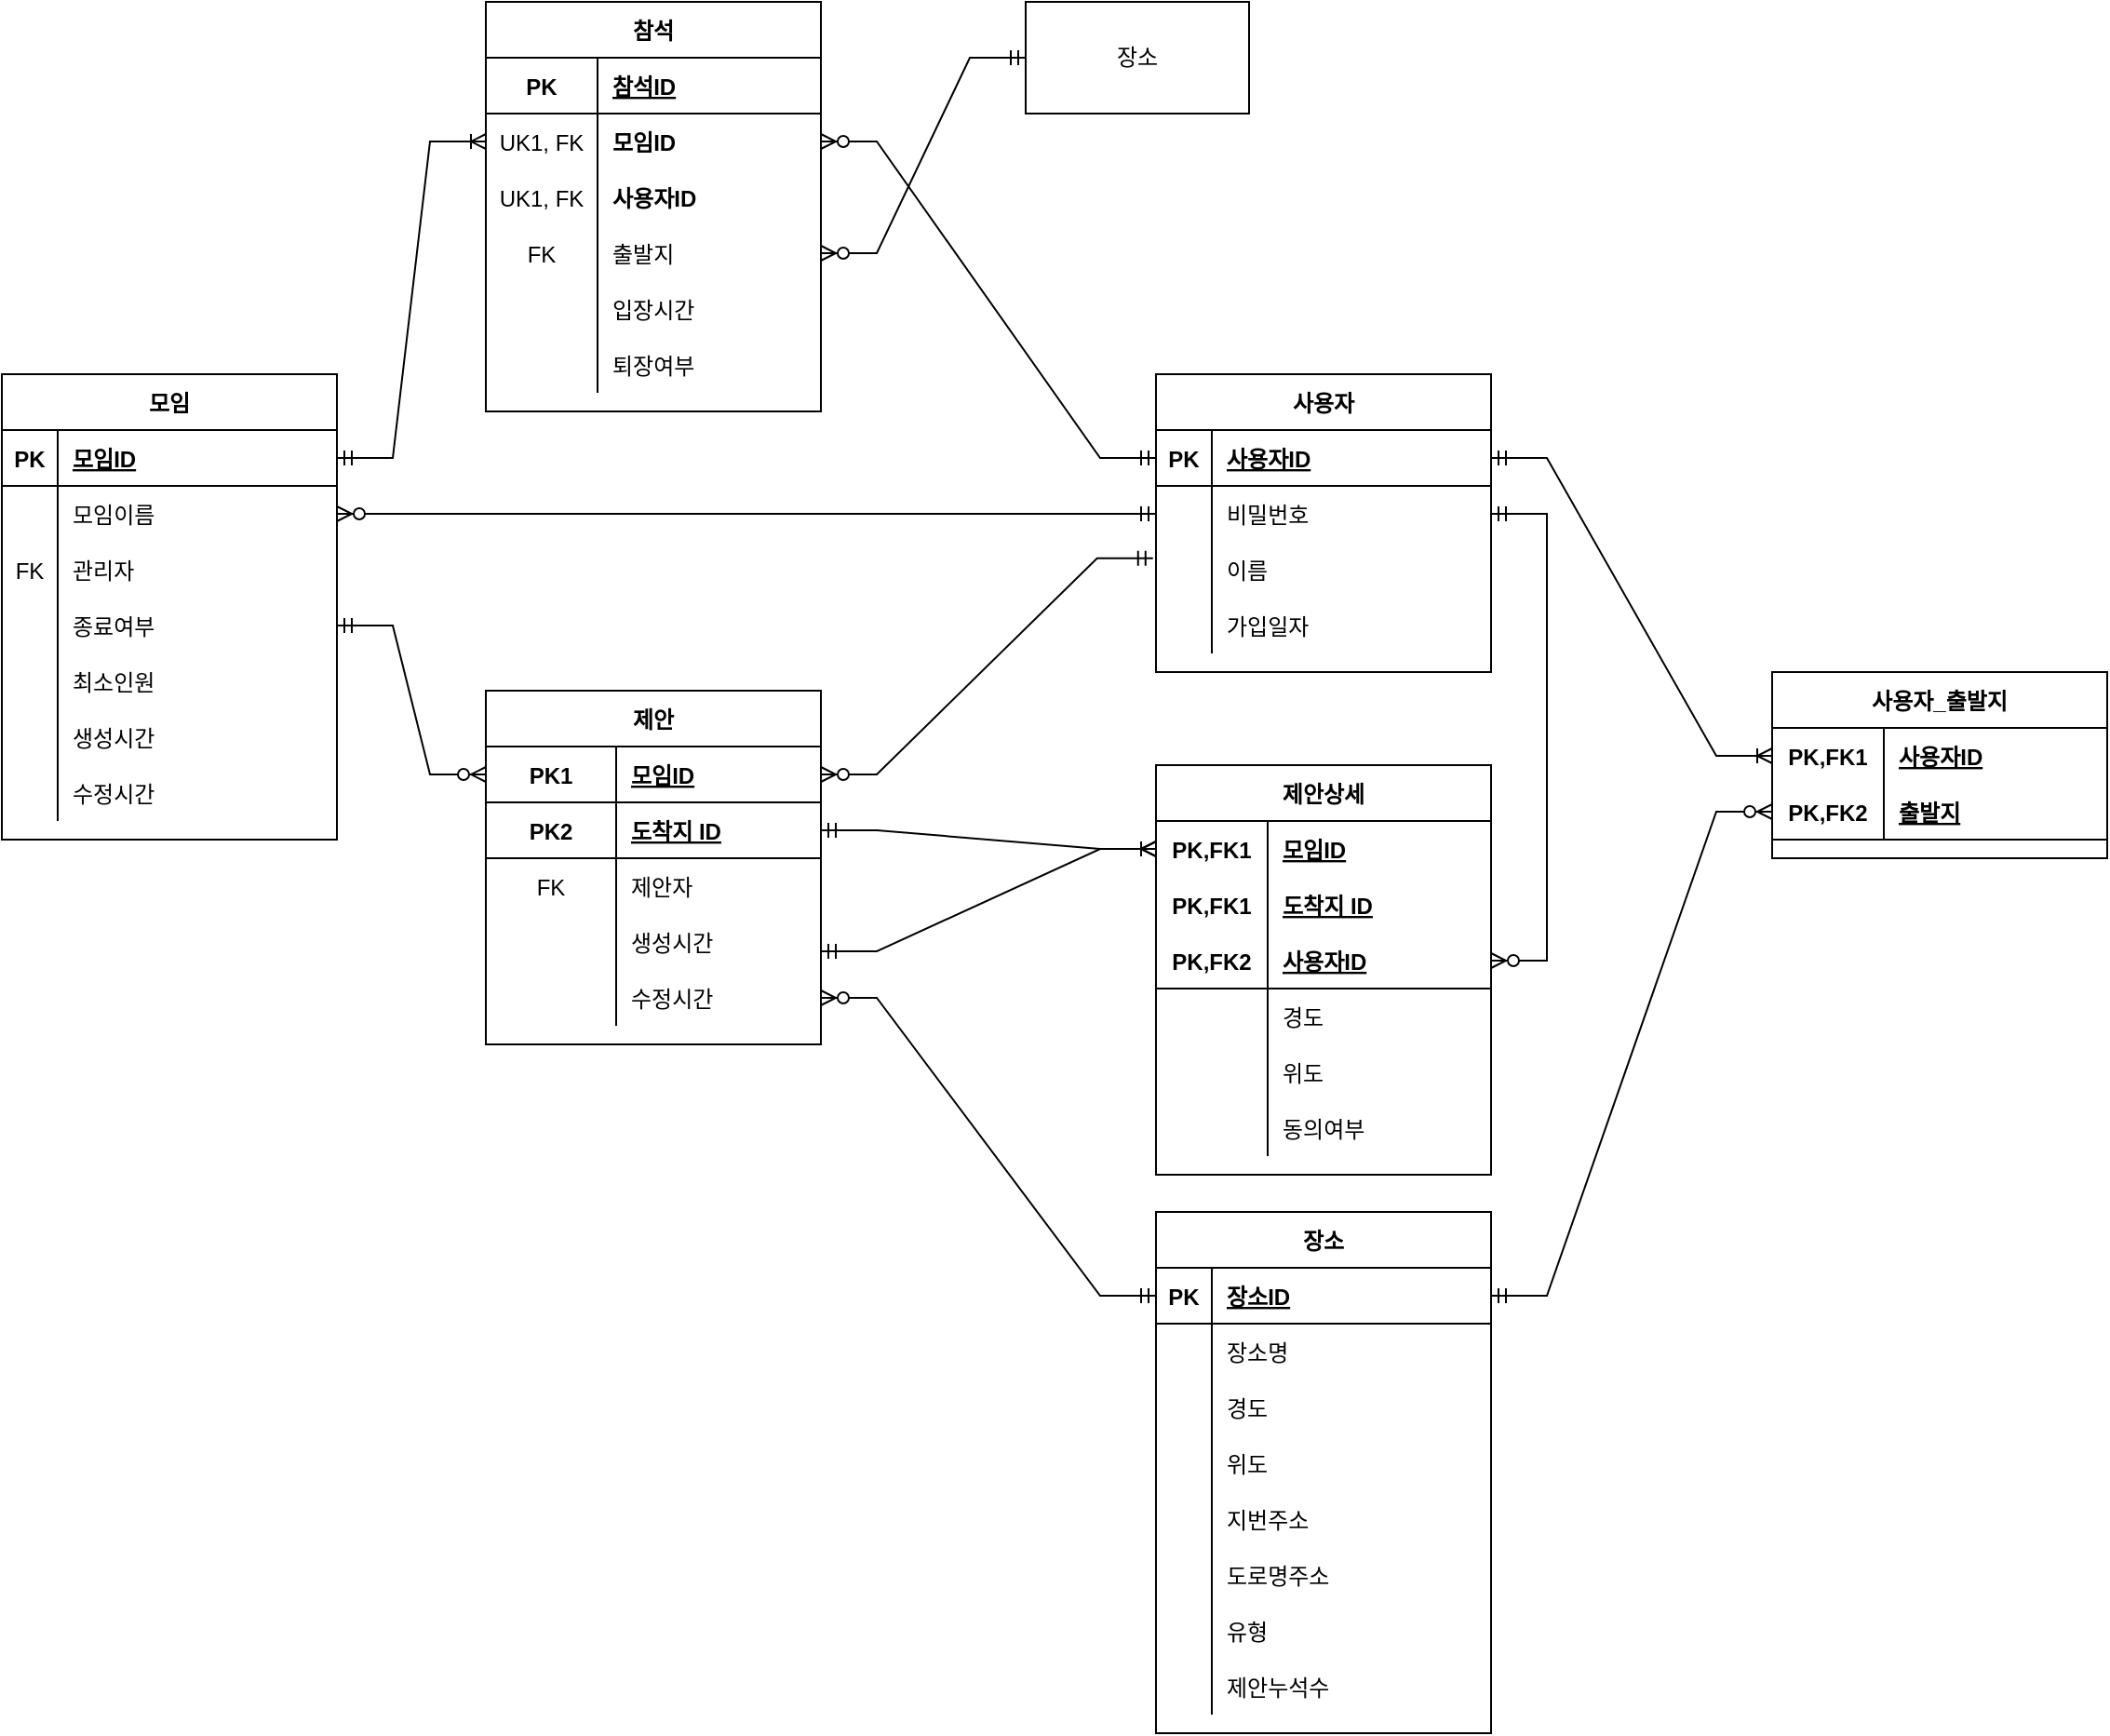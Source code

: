 <mxfile version="16.5.6" type="device"><diagram id="an6seOSO3NZaskOPtIO9" name="Page-1"><mxGraphModel dx="1635" dy="902" grid="1" gridSize="10" guides="1" tooltips="1" connect="1" arrows="1" fold="1" page="1" pageScale="1" pageWidth="827" pageHeight="1169" math="0" shadow="0"><root><mxCell id="0"/><mxCell id="1" parent="0"/><mxCell id="ISwX3ju7IgSm2Zj2XK9--17" value="모임" style="shape=table;startSize=30;container=1;collapsible=1;childLayout=tableLayout;fixedRows=1;rowLines=0;fontStyle=1;align=center;resizeLast=1;" parent="1" vertex="1"><mxGeometry x="290" y="254" width="180" height="250" as="geometry"/></mxCell><mxCell id="ISwX3ju7IgSm2Zj2XK9--18" value="" style="shape=partialRectangle;collapsible=0;dropTarget=0;pointerEvents=0;fillColor=none;top=0;left=0;bottom=1;right=0;points=[[0,0.5],[1,0.5]];portConstraint=eastwest;" parent="ISwX3ju7IgSm2Zj2XK9--17" vertex="1"><mxGeometry y="30" width="180" height="30" as="geometry"/></mxCell><mxCell id="ISwX3ju7IgSm2Zj2XK9--19" value="PK" style="shape=partialRectangle;connectable=0;fillColor=none;top=0;left=0;bottom=0;right=0;fontStyle=1;overflow=hidden;" parent="ISwX3ju7IgSm2Zj2XK9--18" vertex="1"><mxGeometry width="30" height="30" as="geometry"><mxRectangle width="30" height="30" as="alternateBounds"/></mxGeometry></mxCell><mxCell id="ISwX3ju7IgSm2Zj2XK9--20" value="모임ID" style="shape=partialRectangle;connectable=0;fillColor=none;top=0;left=0;bottom=0;right=0;align=left;spacingLeft=6;fontStyle=5;overflow=hidden;" parent="ISwX3ju7IgSm2Zj2XK9--18" vertex="1"><mxGeometry x="30" width="150" height="30" as="geometry"><mxRectangle width="150" height="30" as="alternateBounds"/></mxGeometry></mxCell><mxCell id="ISwX3ju7IgSm2Zj2XK9--21" value="" style="shape=partialRectangle;collapsible=0;dropTarget=0;pointerEvents=0;fillColor=none;top=0;left=0;bottom=0;right=0;points=[[0,0.5],[1,0.5]];portConstraint=eastwest;" parent="ISwX3ju7IgSm2Zj2XK9--17" vertex="1"><mxGeometry y="60" width="180" height="30" as="geometry"/></mxCell><mxCell id="ISwX3ju7IgSm2Zj2XK9--22" value="" style="shape=partialRectangle;connectable=0;fillColor=none;top=0;left=0;bottom=0;right=0;editable=1;overflow=hidden;" parent="ISwX3ju7IgSm2Zj2XK9--21" vertex="1"><mxGeometry width="30" height="30" as="geometry"><mxRectangle width="30" height="30" as="alternateBounds"/></mxGeometry></mxCell><mxCell id="ISwX3ju7IgSm2Zj2XK9--23" value="모임이름" style="shape=partialRectangle;connectable=0;fillColor=none;top=0;left=0;bottom=0;right=0;align=left;spacingLeft=6;overflow=hidden;" parent="ISwX3ju7IgSm2Zj2XK9--21" vertex="1"><mxGeometry x="30" width="150" height="30" as="geometry"><mxRectangle width="150" height="30" as="alternateBounds"/></mxGeometry></mxCell><mxCell id="ISwX3ju7IgSm2Zj2XK9--24" value="" style="shape=partialRectangle;collapsible=0;dropTarget=0;pointerEvents=0;fillColor=none;top=0;left=0;bottom=0;right=0;points=[[0,0.5],[1,0.5]];portConstraint=eastwest;" parent="ISwX3ju7IgSm2Zj2XK9--17" vertex="1"><mxGeometry y="90" width="180" height="30" as="geometry"/></mxCell><mxCell id="ISwX3ju7IgSm2Zj2XK9--25" value="FK" style="shape=partialRectangle;connectable=0;fillColor=none;top=0;left=0;bottom=0;right=0;editable=1;overflow=hidden;" parent="ISwX3ju7IgSm2Zj2XK9--24" vertex="1"><mxGeometry width="30" height="30" as="geometry"><mxRectangle width="30" height="30" as="alternateBounds"/></mxGeometry></mxCell><mxCell id="ISwX3ju7IgSm2Zj2XK9--26" value="관리자" style="shape=partialRectangle;connectable=0;fillColor=none;top=0;left=0;bottom=0;right=0;align=left;spacingLeft=6;overflow=hidden;" parent="ISwX3ju7IgSm2Zj2XK9--24" vertex="1"><mxGeometry x="30" width="150" height="30" as="geometry"><mxRectangle width="150" height="30" as="alternateBounds"/></mxGeometry></mxCell><mxCell id="ISwX3ju7IgSm2Zj2XK9--30" style="shape=partialRectangle;collapsible=0;dropTarget=0;pointerEvents=0;fillColor=none;top=0;left=0;bottom=0;right=0;points=[[0,0.5],[1,0.5]];portConstraint=eastwest;" parent="ISwX3ju7IgSm2Zj2XK9--17" vertex="1"><mxGeometry y="120" width="180" height="30" as="geometry"/></mxCell><mxCell id="ISwX3ju7IgSm2Zj2XK9--31" style="shape=partialRectangle;connectable=0;fillColor=none;top=0;left=0;bottom=0;right=0;editable=1;overflow=hidden;" parent="ISwX3ju7IgSm2Zj2XK9--30" vertex="1"><mxGeometry width="30" height="30" as="geometry"><mxRectangle width="30" height="30" as="alternateBounds"/></mxGeometry></mxCell><mxCell id="ISwX3ju7IgSm2Zj2XK9--32" value="종료여부" style="shape=partialRectangle;connectable=0;fillColor=none;top=0;left=0;bottom=0;right=0;align=left;spacingLeft=6;overflow=hidden;" parent="ISwX3ju7IgSm2Zj2XK9--30" vertex="1"><mxGeometry x="30" width="150" height="30" as="geometry"><mxRectangle width="150" height="30" as="alternateBounds"/></mxGeometry></mxCell><mxCell id="BJcAVS9deMvkU7iIPorZ-7" style="shape=partialRectangle;collapsible=0;dropTarget=0;pointerEvents=0;fillColor=none;top=0;left=0;bottom=0;right=0;points=[[0,0.5],[1,0.5]];portConstraint=eastwest;" parent="ISwX3ju7IgSm2Zj2XK9--17" vertex="1"><mxGeometry y="150" width="180" height="30" as="geometry"/></mxCell><mxCell id="BJcAVS9deMvkU7iIPorZ-8" style="shape=partialRectangle;connectable=0;fillColor=none;top=0;left=0;bottom=0;right=0;editable=1;overflow=hidden;" parent="BJcAVS9deMvkU7iIPorZ-7" vertex="1"><mxGeometry width="30" height="30" as="geometry"><mxRectangle width="30" height="30" as="alternateBounds"/></mxGeometry></mxCell><mxCell id="BJcAVS9deMvkU7iIPorZ-9" value="최소인원" style="shape=partialRectangle;connectable=0;fillColor=none;top=0;left=0;bottom=0;right=0;align=left;spacingLeft=6;overflow=hidden;" parent="BJcAVS9deMvkU7iIPorZ-7" vertex="1"><mxGeometry x="30" width="150" height="30" as="geometry"><mxRectangle width="150" height="30" as="alternateBounds"/></mxGeometry></mxCell><mxCell id="BJcAVS9deMvkU7iIPorZ-10" style="shape=partialRectangle;collapsible=0;dropTarget=0;pointerEvents=0;fillColor=none;top=0;left=0;bottom=0;right=0;points=[[0,0.5],[1,0.5]];portConstraint=eastwest;" parent="ISwX3ju7IgSm2Zj2XK9--17" vertex="1"><mxGeometry y="180" width="180" height="30" as="geometry"/></mxCell><mxCell id="BJcAVS9deMvkU7iIPorZ-11" style="shape=partialRectangle;connectable=0;fillColor=none;top=0;left=0;bottom=0;right=0;editable=1;overflow=hidden;" parent="BJcAVS9deMvkU7iIPorZ-10" vertex="1"><mxGeometry width="30" height="30" as="geometry"><mxRectangle width="30" height="30" as="alternateBounds"/></mxGeometry></mxCell><mxCell id="BJcAVS9deMvkU7iIPorZ-12" value="생성시간" style="shape=partialRectangle;connectable=0;fillColor=none;top=0;left=0;bottom=0;right=0;align=left;spacingLeft=6;overflow=hidden;" parent="BJcAVS9deMvkU7iIPorZ-10" vertex="1"><mxGeometry x="30" width="150" height="30" as="geometry"><mxRectangle width="150" height="30" as="alternateBounds"/></mxGeometry></mxCell><mxCell id="ISwX3ju7IgSm2Zj2XK9--27" value="" style="shape=partialRectangle;collapsible=0;dropTarget=0;pointerEvents=0;fillColor=none;top=0;left=0;bottom=0;right=0;points=[[0,0.5],[1,0.5]];portConstraint=eastwest;" parent="ISwX3ju7IgSm2Zj2XK9--17" vertex="1"><mxGeometry y="210" width="180" height="30" as="geometry"/></mxCell><mxCell id="ISwX3ju7IgSm2Zj2XK9--28" value="" style="shape=partialRectangle;connectable=0;fillColor=none;top=0;left=0;bottom=0;right=0;editable=1;overflow=hidden;" parent="ISwX3ju7IgSm2Zj2XK9--27" vertex="1"><mxGeometry width="30" height="30" as="geometry"><mxRectangle width="30" height="30" as="alternateBounds"/></mxGeometry></mxCell><mxCell id="ISwX3ju7IgSm2Zj2XK9--29" value="수정시간" style="shape=partialRectangle;connectable=0;fillColor=none;top=0;left=0;bottom=0;right=0;align=left;spacingLeft=6;overflow=hidden;" parent="ISwX3ju7IgSm2Zj2XK9--27" vertex="1"><mxGeometry x="30" width="150" height="30" as="geometry"><mxRectangle width="150" height="30" as="alternateBounds"/></mxGeometry></mxCell><mxCell id="ISwX3ju7IgSm2Zj2XK9--33" value="사용자" style="shape=table;startSize=30;container=1;collapsible=1;childLayout=tableLayout;fixedRows=1;rowLines=0;fontStyle=1;align=center;resizeLast=1;" parent="1" vertex="1"><mxGeometry x="910" y="254" width="180" height="160" as="geometry"/></mxCell><mxCell id="ISwX3ju7IgSm2Zj2XK9--34" value="" style="shape=partialRectangle;collapsible=0;dropTarget=0;pointerEvents=0;fillColor=none;top=0;left=0;bottom=1;right=0;points=[[0,0.5],[1,0.5]];portConstraint=eastwest;" parent="ISwX3ju7IgSm2Zj2XK9--33" vertex="1"><mxGeometry y="30" width="180" height="30" as="geometry"/></mxCell><mxCell id="ISwX3ju7IgSm2Zj2XK9--35" value="PK" style="shape=partialRectangle;connectable=0;fillColor=none;top=0;left=0;bottom=0;right=0;fontStyle=1;overflow=hidden;" parent="ISwX3ju7IgSm2Zj2XK9--34" vertex="1"><mxGeometry width="30" height="30" as="geometry"><mxRectangle width="30" height="30" as="alternateBounds"/></mxGeometry></mxCell><mxCell id="ISwX3ju7IgSm2Zj2XK9--36" value="사용자ID" style="shape=partialRectangle;connectable=0;fillColor=none;top=0;left=0;bottom=0;right=0;align=left;spacingLeft=6;fontStyle=5;overflow=hidden;" parent="ISwX3ju7IgSm2Zj2XK9--34" vertex="1"><mxGeometry x="30" width="150" height="30" as="geometry"><mxRectangle width="150" height="30" as="alternateBounds"/></mxGeometry></mxCell><mxCell id="ISwX3ju7IgSm2Zj2XK9--37" value="" style="shape=partialRectangle;collapsible=0;dropTarget=0;pointerEvents=0;fillColor=none;top=0;left=0;bottom=0;right=0;points=[[0,0.5],[1,0.5]];portConstraint=eastwest;" parent="ISwX3ju7IgSm2Zj2XK9--33" vertex="1"><mxGeometry y="60" width="180" height="30" as="geometry"/></mxCell><mxCell id="ISwX3ju7IgSm2Zj2XK9--38" value="" style="shape=partialRectangle;connectable=0;fillColor=none;top=0;left=0;bottom=0;right=0;editable=1;overflow=hidden;" parent="ISwX3ju7IgSm2Zj2XK9--37" vertex="1"><mxGeometry width="30" height="30" as="geometry"><mxRectangle width="30" height="30" as="alternateBounds"/></mxGeometry></mxCell><mxCell id="ISwX3ju7IgSm2Zj2XK9--39" value="비밀번호" style="shape=partialRectangle;connectable=0;fillColor=none;top=0;left=0;bottom=0;right=0;align=left;spacingLeft=6;overflow=hidden;" parent="ISwX3ju7IgSm2Zj2XK9--37" vertex="1"><mxGeometry x="30" width="150" height="30" as="geometry"><mxRectangle width="150" height="30" as="alternateBounds"/></mxGeometry></mxCell><mxCell id="ISwX3ju7IgSm2Zj2XK9--40" value="" style="shape=partialRectangle;collapsible=0;dropTarget=0;pointerEvents=0;fillColor=none;top=0;left=0;bottom=0;right=0;points=[[0,0.5],[1,0.5]];portConstraint=eastwest;" parent="ISwX3ju7IgSm2Zj2XK9--33" vertex="1"><mxGeometry y="90" width="180" height="30" as="geometry"/></mxCell><mxCell id="ISwX3ju7IgSm2Zj2XK9--41" value="" style="shape=partialRectangle;connectable=0;fillColor=none;top=0;left=0;bottom=0;right=0;editable=1;overflow=hidden;" parent="ISwX3ju7IgSm2Zj2XK9--40" vertex="1"><mxGeometry width="30" height="30" as="geometry"><mxRectangle width="30" height="30" as="alternateBounds"/></mxGeometry></mxCell><mxCell id="ISwX3ju7IgSm2Zj2XK9--42" value="이름" style="shape=partialRectangle;connectable=0;fillColor=none;top=0;left=0;bottom=0;right=0;align=left;spacingLeft=6;overflow=hidden;" parent="ISwX3ju7IgSm2Zj2XK9--40" vertex="1"><mxGeometry x="30" width="150" height="30" as="geometry"><mxRectangle width="150" height="30" as="alternateBounds"/></mxGeometry></mxCell><mxCell id="ISwX3ju7IgSm2Zj2XK9--43" value="" style="shape=partialRectangle;collapsible=0;dropTarget=0;pointerEvents=0;fillColor=none;top=0;left=0;bottom=0;right=0;points=[[0,0.5],[1,0.5]];portConstraint=eastwest;" parent="ISwX3ju7IgSm2Zj2XK9--33" vertex="1"><mxGeometry y="120" width="180" height="30" as="geometry"/></mxCell><mxCell id="ISwX3ju7IgSm2Zj2XK9--44" value="" style="shape=partialRectangle;connectable=0;fillColor=none;top=0;left=0;bottom=0;right=0;editable=1;overflow=hidden;" parent="ISwX3ju7IgSm2Zj2XK9--43" vertex="1"><mxGeometry width="30" height="30" as="geometry"><mxRectangle width="30" height="30" as="alternateBounds"/></mxGeometry></mxCell><mxCell id="ISwX3ju7IgSm2Zj2XK9--45" value="가입일자" style="shape=partialRectangle;connectable=0;fillColor=none;top=0;left=0;bottom=0;right=0;align=left;spacingLeft=6;overflow=hidden;" parent="ISwX3ju7IgSm2Zj2XK9--43" vertex="1"><mxGeometry x="30" width="150" height="30" as="geometry"><mxRectangle width="150" height="30" as="alternateBounds"/></mxGeometry></mxCell><mxCell id="ISwX3ju7IgSm2Zj2XK9--49" value="" style="edgeStyle=entityRelationEdgeStyle;fontSize=12;html=1;endArrow=ERzeroToMany;startArrow=ERmandOne;rounded=0;exitX=0;exitY=0.5;exitDx=0;exitDy=0;entryX=1;entryY=0.5;entryDx=0;entryDy=0;" parent="1" source="ISwX3ju7IgSm2Zj2XK9--37" target="ISwX3ju7IgSm2Zj2XK9--21" edge="1"><mxGeometry width="100" height="100" relative="1" as="geometry"><mxPoint x="570" y="404" as="sourcePoint"/><mxPoint x="670" y="304" as="targetPoint"/></mxGeometry></mxCell><mxCell id="ISwX3ju7IgSm2Zj2XK9--50" value="참석" style="shape=table;startSize=30;container=1;collapsible=1;childLayout=tableLayout;fixedRows=1;rowLines=0;fontStyle=1;align=center;resizeLast=1;" parent="1" vertex="1"><mxGeometry x="550" y="54" width="180" height="220" as="geometry"><mxRectangle x="360" y="240" width="60" height="30" as="alternateBounds"/></mxGeometry></mxCell><mxCell id="ISwX3ju7IgSm2Zj2XK9--51" value="" style="shape=partialRectangle;collapsible=0;dropTarget=0;pointerEvents=0;fillColor=none;top=0;left=0;bottom=1;right=0;points=[[0,0.5],[1,0.5]];portConstraint=eastwest;" parent="ISwX3ju7IgSm2Zj2XK9--50" vertex="1"><mxGeometry y="30" width="180" height="30" as="geometry"/></mxCell><mxCell id="ISwX3ju7IgSm2Zj2XK9--52" value="PK" style="shape=partialRectangle;connectable=0;fillColor=none;top=0;left=0;bottom=0;right=0;fontStyle=1;overflow=hidden;" parent="ISwX3ju7IgSm2Zj2XK9--51" vertex="1"><mxGeometry width="60" height="30" as="geometry"><mxRectangle width="60" height="30" as="alternateBounds"/></mxGeometry></mxCell><mxCell id="ISwX3ju7IgSm2Zj2XK9--53" value="참석ID" style="shape=partialRectangle;connectable=0;fillColor=none;top=0;left=0;bottom=0;right=0;align=left;spacingLeft=6;fontStyle=5;overflow=hidden;" parent="ISwX3ju7IgSm2Zj2XK9--51" vertex="1"><mxGeometry x="60" width="120" height="30" as="geometry"><mxRectangle width="120" height="30" as="alternateBounds"/></mxGeometry></mxCell><mxCell id="ISwX3ju7IgSm2Zj2XK9--54" value="" style="shape=partialRectangle;collapsible=0;dropTarget=0;pointerEvents=0;fillColor=none;top=0;left=0;bottom=0;right=0;points=[[0,0.5],[1,0.5]];portConstraint=eastwest;" parent="ISwX3ju7IgSm2Zj2XK9--50" vertex="1"><mxGeometry y="60" width="180" height="30" as="geometry"/></mxCell><mxCell id="ISwX3ju7IgSm2Zj2XK9--55" value="UK1, FK" style="shape=partialRectangle;connectable=0;fillColor=none;top=0;left=0;bottom=0;right=0;editable=1;overflow=hidden;" parent="ISwX3ju7IgSm2Zj2XK9--54" vertex="1"><mxGeometry width="60" height="30" as="geometry"><mxRectangle width="60" height="30" as="alternateBounds"/></mxGeometry></mxCell><mxCell id="ISwX3ju7IgSm2Zj2XK9--56" value="모임ID" style="shape=partialRectangle;connectable=0;fillColor=none;top=0;left=0;bottom=0;right=0;align=left;spacingLeft=6;overflow=hidden;fontStyle=1" parent="ISwX3ju7IgSm2Zj2XK9--54" vertex="1"><mxGeometry x="60" width="120" height="30" as="geometry"><mxRectangle width="120" height="30" as="alternateBounds"/></mxGeometry></mxCell><mxCell id="ISwX3ju7IgSm2Zj2XK9--57" value="" style="shape=partialRectangle;collapsible=0;dropTarget=0;pointerEvents=0;fillColor=none;top=0;left=0;bottom=0;right=0;points=[[0,0.5],[1,0.5]];portConstraint=eastwest;" parent="ISwX3ju7IgSm2Zj2XK9--50" vertex="1"><mxGeometry y="90" width="180" height="30" as="geometry"/></mxCell><mxCell id="ISwX3ju7IgSm2Zj2XK9--58" value="UK1, FK" style="shape=partialRectangle;connectable=0;fillColor=none;top=0;left=0;bottom=0;right=0;editable=1;overflow=hidden;" parent="ISwX3ju7IgSm2Zj2XK9--57" vertex="1"><mxGeometry width="60" height="30" as="geometry"><mxRectangle width="60" height="30" as="alternateBounds"/></mxGeometry></mxCell><mxCell id="ISwX3ju7IgSm2Zj2XK9--59" value="사용자ID" style="shape=partialRectangle;connectable=0;fillColor=none;top=0;left=0;bottom=0;right=0;align=left;spacingLeft=6;overflow=hidden;fontStyle=1" parent="ISwX3ju7IgSm2Zj2XK9--57" vertex="1"><mxGeometry x="60" width="120" height="30" as="geometry"><mxRectangle width="120" height="30" as="alternateBounds"/></mxGeometry></mxCell><mxCell id="ISwX3ju7IgSm2Zj2XK9--60" value="" style="shape=partialRectangle;collapsible=0;dropTarget=0;pointerEvents=0;fillColor=none;top=0;left=0;bottom=0;right=0;points=[[0,0.5],[1,0.5]];portConstraint=eastwest;" parent="ISwX3ju7IgSm2Zj2XK9--50" vertex="1"><mxGeometry y="120" width="180" height="30" as="geometry"/></mxCell><mxCell id="ISwX3ju7IgSm2Zj2XK9--61" value="FK" style="shape=partialRectangle;connectable=0;fillColor=none;top=0;left=0;bottom=0;right=0;editable=1;overflow=hidden;" parent="ISwX3ju7IgSm2Zj2XK9--60" vertex="1"><mxGeometry width="60" height="30" as="geometry"><mxRectangle width="60" height="30" as="alternateBounds"/></mxGeometry></mxCell><mxCell id="ISwX3ju7IgSm2Zj2XK9--62" value="출발지" style="shape=partialRectangle;connectable=0;fillColor=none;top=0;left=0;bottom=0;right=0;align=left;spacingLeft=6;overflow=hidden;" parent="ISwX3ju7IgSm2Zj2XK9--60" vertex="1"><mxGeometry x="60" width="120" height="30" as="geometry"><mxRectangle width="120" height="30" as="alternateBounds"/></mxGeometry></mxCell><mxCell id="ISwX3ju7IgSm2Zj2XK9--69" style="shape=partialRectangle;collapsible=0;dropTarget=0;pointerEvents=0;fillColor=none;top=0;left=0;bottom=0;right=0;points=[[0,0.5],[1,0.5]];portConstraint=eastwest;" parent="ISwX3ju7IgSm2Zj2XK9--50" vertex="1"><mxGeometry y="150" width="180" height="30" as="geometry"/></mxCell><mxCell id="ISwX3ju7IgSm2Zj2XK9--70" style="shape=partialRectangle;connectable=0;fillColor=none;top=0;left=0;bottom=0;right=0;editable=1;overflow=hidden;" parent="ISwX3ju7IgSm2Zj2XK9--69" vertex="1"><mxGeometry width="60" height="30" as="geometry"><mxRectangle width="60" height="30" as="alternateBounds"/></mxGeometry></mxCell><mxCell id="ISwX3ju7IgSm2Zj2XK9--71" value="입장시간" style="shape=partialRectangle;connectable=0;fillColor=none;top=0;left=0;bottom=0;right=0;align=left;spacingLeft=6;overflow=hidden;" parent="ISwX3ju7IgSm2Zj2XK9--69" vertex="1"><mxGeometry x="60" width="120" height="30" as="geometry"><mxRectangle width="120" height="30" as="alternateBounds"/></mxGeometry></mxCell><mxCell id="ISwX3ju7IgSm2Zj2XK9--66" style="shape=partialRectangle;collapsible=0;dropTarget=0;pointerEvents=0;fillColor=none;top=0;left=0;bottom=0;right=0;points=[[0,0.5],[1,0.5]];portConstraint=eastwest;" parent="ISwX3ju7IgSm2Zj2XK9--50" vertex="1"><mxGeometry y="180" width="180" height="30" as="geometry"/></mxCell><mxCell id="ISwX3ju7IgSm2Zj2XK9--67" style="shape=partialRectangle;connectable=0;fillColor=none;top=0;left=0;bottom=0;right=0;editable=1;overflow=hidden;" parent="ISwX3ju7IgSm2Zj2XK9--66" vertex="1"><mxGeometry width="60" height="30" as="geometry"><mxRectangle width="60" height="30" as="alternateBounds"/></mxGeometry></mxCell><mxCell id="ISwX3ju7IgSm2Zj2XK9--68" value="퇴장여부" style="shape=partialRectangle;connectable=0;fillColor=none;top=0;left=0;bottom=0;right=0;align=left;spacingLeft=6;overflow=hidden;" parent="ISwX3ju7IgSm2Zj2XK9--66" vertex="1"><mxGeometry x="60" width="120" height="30" as="geometry"><mxRectangle width="120" height="30" as="alternateBounds"/></mxGeometry></mxCell><mxCell id="ISwX3ju7IgSm2Zj2XK9--63" value="" style="edgeStyle=entityRelationEdgeStyle;fontSize=12;html=1;endArrow=ERzeroToMany;startArrow=ERmandOne;rounded=0;exitX=0;exitY=0.5;exitDx=0;exitDy=0;" parent="1" source="ISwX3ju7IgSm2Zj2XK9--34" target="ISwX3ju7IgSm2Zj2XK9--54" edge="1"><mxGeometry width="100" height="100" relative="1" as="geometry"><mxPoint x="550" y="294" as="sourcePoint"/><mxPoint x="650" y="194" as="targetPoint"/></mxGeometry></mxCell><mxCell id="ISwX3ju7IgSm2Zj2XK9--65" value="" style="edgeStyle=entityRelationEdgeStyle;fontSize=12;html=1;endArrow=ERoneToMany;startArrow=ERmandOne;rounded=0;entryX=0;entryY=0.5;entryDx=0;entryDy=0;exitX=1;exitY=0.5;exitDx=0;exitDy=0;" parent="1" source="ISwX3ju7IgSm2Zj2XK9--18" target="ISwX3ju7IgSm2Zj2XK9--54" edge="1"><mxGeometry width="100" height="100" relative="1" as="geometry"><mxPoint x="400" y="244" as="sourcePoint"/><mxPoint x="650" y="194" as="targetPoint"/></mxGeometry></mxCell><mxCell id="ISwX3ju7IgSm2Zj2XK9--98" value="사용자_출발지" style="shape=table;startSize=30;container=1;collapsible=1;childLayout=tableLayout;fixedRows=1;rowLines=0;fontStyle=1;align=center;resizeLast=1;" parent="1" vertex="1"><mxGeometry x="1241" y="414" width="180" height="100" as="geometry"/></mxCell><mxCell id="ISwX3ju7IgSm2Zj2XK9--99" value="" style="shape=partialRectangle;collapsible=0;dropTarget=0;pointerEvents=0;fillColor=none;top=0;left=0;bottom=0;right=0;points=[[0,0.5],[1,0.5]];portConstraint=eastwest;" parent="ISwX3ju7IgSm2Zj2XK9--98" vertex="1"><mxGeometry y="30" width="180" height="30" as="geometry"/></mxCell><mxCell id="ISwX3ju7IgSm2Zj2XK9--100" value="PK,FK1" style="shape=partialRectangle;connectable=0;fillColor=none;top=0;left=0;bottom=0;right=0;fontStyle=1;overflow=hidden;" parent="ISwX3ju7IgSm2Zj2XK9--99" vertex="1"><mxGeometry width="60" height="30" as="geometry"><mxRectangle width="60" height="30" as="alternateBounds"/></mxGeometry></mxCell><mxCell id="ISwX3ju7IgSm2Zj2XK9--101" value="사용자ID" style="shape=partialRectangle;connectable=0;fillColor=none;top=0;left=0;bottom=0;right=0;align=left;spacingLeft=6;fontStyle=5;overflow=hidden;" parent="ISwX3ju7IgSm2Zj2XK9--99" vertex="1"><mxGeometry x="60" width="120" height="30" as="geometry"><mxRectangle width="120" height="30" as="alternateBounds"/></mxGeometry></mxCell><mxCell id="ISwX3ju7IgSm2Zj2XK9--102" value="" style="shape=partialRectangle;collapsible=0;dropTarget=0;pointerEvents=0;fillColor=none;top=0;left=0;bottom=1;right=0;points=[[0,0.5],[1,0.5]];portConstraint=eastwest;" parent="ISwX3ju7IgSm2Zj2XK9--98" vertex="1"><mxGeometry y="60" width="180" height="30" as="geometry"/></mxCell><mxCell id="ISwX3ju7IgSm2Zj2XK9--103" value="PK,FK2" style="shape=partialRectangle;connectable=0;fillColor=none;top=0;left=0;bottom=0;right=0;fontStyle=1;overflow=hidden;" parent="ISwX3ju7IgSm2Zj2XK9--102" vertex="1"><mxGeometry width="60" height="30" as="geometry"><mxRectangle width="60" height="30" as="alternateBounds"/></mxGeometry></mxCell><mxCell id="ISwX3ju7IgSm2Zj2XK9--104" value="출발지" style="shape=partialRectangle;connectable=0;fillColor=none;top=0;left=0;bottom=0;right=0;align=left;spacingLeft=6;fontStyle=5;overflow=hidden;" parent="ISwX3ju7IgSm2Zj2XK9--102" vertex="1"><mxGeometry x="60" width="120" height="30" as="geometry"><mxRectangle width="120" height="30" as="alternateBounds"/></mxGeometry></mxCell><mxCell id="ISwX3ju7IgSm2Zj2XK9--111" value="" style="edgeStyle=entityRelationEdgeStyle;fontSize=12;html=1;endArrow=ERoneToMany;startArrow=ERmandOne;rounded=0;" parent="1" source="ISwX3ju7IgSm2Zj2XK9--34" target="ISwX3ju7IgSm2Zj2XK9--99" edge="1"><mxGeometry width="100" height="100" relative="1" as="geometry"><mxPoint x="890" y="324" as="sourcePoint"/><mxPoint x="900" y="404" as="targetPoint"/></mxGeometry></mxCell><mxCell id="ISwX3ju7IgSm2Zj2XK9--112" value="장소" style="shape=table;startSize=30;container=1;collapsible=1;childLayout=tableLayout;fixedRows=1;rowLines=0;fontStyle=1;align=center;resizeLast=1;" parent="1" vertex="1"><mxGeometry x="910" y="704" width="180" height="280" as="geometry"/></mxCell><mxCell id="ISwX3ju7IgSm2Zj2XK9--113" value="" style="shape=partialRectangle;collapsible=0;dropTarget=0;pointerEvents=0;fillColor=none;top=0;left=0;bottom=1;right=0;points=[[0,0.5],[1,0.5]];portConstraint=eastwest;" parent="ISwX3ju7IgSm2Zj2XK9--112" vertex="1"><mxGeometry y="30" width="180" height="30" as="geometry"/></mxCell><mxCell id="ISwX3ju7IgSm2Zj2XK9--114" value="PK" style="shape=partialRectangle;connectable=0;fillColor=none;top=0;left=0;bottom=0;right=0;fontStyle=1;overflow=hidden;" parent="ISwX3ju7IgSm2Zj2XK9--113" vertex="1"><mxGeometry width="30" height="30" as="geometry"><mxRectangle width="30" height="30" as="alternateBounds"/></mxGeometry></mxCell><mxCell id="ISwX3ju7IgSm2Zj2XK9--115" value="장소ID" style="shape=partialRectangle;connectable=0;fillColor=none;top=0;left=0;bottom=0;right=0;align=left;spacingLeft=6;fontStyle=5;overflow=hidden;" parent="ISwX3ju7IgSm2Zj2XK9--113" vertex="1"><mxGeometry x="30" width="150" height="30" as="geometry"><mxRectangle width="150" height="30" as="alternateBounds"/></mxGeometry></mxCell><mxCell id="ISwX3ju7IgSm2Zj2XK9--116" value="" style="shape=partialRectangle;collapsible=0;dropTarget=0;pointerEvents=0;fillColor=none;top=0;left=0;bottom=0;right=0;points=[[0,0.5],[1,0.5]];portConstraint=eastwest;" parent="ISwX3ju7IgSm2Zj2XK9--112" vertex="1"><mxGeometry y="60" width="180" height="30" as="geometry"/></mxCell><mxCell id="ISwX3ju7IgSm2Zj2XK9--117" value="" style="shape=partialRectangle;connectable=0;fillColor=none;top=0;left=0;bottom=0;right=0;editable=1;overflow=hidden;" parent="ISwX3ju7IgSm2Zj2XK9--116" vertex="1"><mxGeometry width="30" height="30" as="geometry"><mxRectangle width="30" height="30" as="alternateBounds"/></mxGeometry></mxCell><mxCell id="ISwX3ju7IgSm2Zj2XK9--118" value="장소명" style="shape=partialRectangle;connectable=0;fillColor=none;top=0;left=0;bottom=0;right=0;align=left;spacingLeft=6;overflow=hidden;" parent="ISwX3ju7IgSm2Zj2XK9--116" vertex="1"><mxGeometry x="30" width="150" height="30" as="geometry"><mxRectangle width="150" height="30" as="alternateBounds"/></mxGeometry></mxCell><mxCell id="ISwX3ju7IgSm2Zj2XK9--134" style="shape=partialRectangle;collapsible=0;dropTarget=0;pointerEvents=0;fillColor=none;top=0;left=0;bottom=0;right=0;points=[[0,0.5],[1,0.5]];portConstraint=eastwest;" parent="ISwX3ju7IgSm2Zj2XK9--112" vertex="1"><mxGeometry y="90" width="180" height="30" as="geometry"/></mxCell><mxCell id="ISwX3ju7IgSm2Zj2XK9--135" style="shape=partialRectangle;connectable=0;fillColor=none;top=0;left=0;bottom=0;right=0;editable=1;overflow=hidden;" parent="ISwX3ju7IgSm2Zj2XK9--134" vertex="1"><mxGeometry width="30" height="30" as="geometry"><mxRectangle width="30" height="30" as="alternateBounds"/></mxGeometry></mxCell><mxCell id="ISwX3ju7IgSm2Zj2XK9--136" value="경도" style="shape=partialRectangle;connectable=0;fillColor=none;top=0;left=0;bottom=0;right=0;align=left;spacingLeft=6;overflow=hidden;" parent="ISwX3ju7IgSm2Zj2XK9--134" vertex="1"><mxGeometry x="30" width="150" height="30" as="geometry"><mxRectangle width="150" height="30" as="alternateBounds"/></mxGeometry></mxCell><mxCell id="ISwX3ju7IgSm2Zj2XK9--131" style="shape=partialRectangle;collapsible=0;dropTarget=0;pointerEvents=0;fillColor=none;top=0;left=0;bottom=0;right=0;points=[[0,0.5],[1,0.5]];portConstraint=eastwest;" parent="ISwX3ju7IgSm2Zj2XK9--112" vertex="1"><mxGeometry y="120" width="180" height="30" as="geometry"/></mxCell><mxCell id="ISwX3ju7IgSm2Zj2XK9--132" style="shape=partialRectangle;connectable=0;fillColor=none;top=0;left=0;bottom=0;right=0;editable=1;overflow=hidden;" parent="ISwX3ju7IgSm2Zj2XK9--131" vertex="1"><mxGeometry width="30" height="30" as="geometry"><mxRectangle width="30" height="30" as="alternateBounds"/></mxGeometry></mxCell><mxCell id="ISwX3ju7IgSm2Zj2XK9--133" value="위도" style="shape=partialRectangle;connectable=0;fillColor=none;top=0;left=0;bottom=0;right=0;align=left;spacingLeft=6;overflow=hidden;" parent="ISwX3ju7IgSm2Zj2XK9--131" vertex="1"><mxGeometry x="30" width="150" height="30" as="geometry"><mxRectangle width="150" height="30" as="alternateBounds"/></mxGeometry></mxCell><mxCell id="ISwX3ju7IgSm2Zj2XK9--128" style="shape=partialRectangle;collapsible=0;dropTarget=0;pointerEvents=0;fillColor=none;top=0;left=0;bottom=0;right=0;points=[[0,0.5],[1,0.5]];portConstraint=eastwest;" parent="ISwX3ju7IgSm2Zj2XK9--112" vertex="1"><mxGeometry y="150" width="180" height="30" as="geometry"/></mxCell><mxCell id="ISwX3ju7IgSm2Zj2XK9--129" style="shape=partialRectangle;connectable=0;fillColor=none;top=0;left=0;bottom=0;right=0;editable=1;overflow=hidden;" parent="ISwX3ju7IgSm2Zj2XK9--128" vertex="1"><mxGeometry width="30" height="30" as="geometry"><mxRectangle width="30" height="30" as="alternateBounds"/></mxGeometry></mxCell><mxCell id="ISwX3ju7IgSm2Zj2XK9--130" value="지번주소" style="shape=partialRectangle;connectable=0;fillColor=none;top=0;left=0;bottom=0;right=0;align=left;spacingLeft=6;overflow=hidden;" parent="ISwX3ju7IgSm2Zj2XK9--128" vertex="1"><mxGeometry x="30" width="150" height="30" as="geometry"><mxRectangle width="150" height="30" as="alternateBounds"/></mxGeometry></mxCell><mxCell id="ISwX3ju7IgSm2Zj2XK9--125" style="shape=partialRectangle;collapsible=0;dropTarget=0;pointerEvents=0;fillColor=none;top=0;left=0;bottom=0;right=0;points=[[0,0.5],[1,0.5]];portConstraint=eastwest;" parent="ISwX3ju7IgSm2Zj2XK9--112" vertex="1"><mxGeometry y="180" width="180" height="30" as="geometry"/></mxCell><mxCell id="ISwX3ju7IgSm2Zj2XK9--126" style="shape=partialRectangle;connectable=0;fillColor=none;top=0;left=0;bottom=0;right=0;editable=1;overflow=hidden;" parent="ISwX3ju7IgSm2Zj2XK9--125" vertex="1"><mxGeometry width="30" height="30" as="geometry"><mxRectangle width="30" height="30" as="alternateBounds"/></mxGeometry></mxCell><mxCell id="ISwX3ju7IgSm2Zj2XK9--127" value="도로명주소" style="shape=partialRectangle;connectable=0;fillColor=none;top=0;left=0;bottom=0;right=0;align=left;spacingLeft=6;overflow=hidden;" parent="ISwX3ju7IgSm2Zj2XK9--125" vertex="1"><mxGeometry x="30" width="150" height="30" as="geometry"><mxRectangle width="150" height="30" as="alternateBounds"/></mxGeometry></mxCell><mxCell id="ISwX3ju7IgSm2Zj2XK9--119" value="" style="shape=partialRectangle;collapsible=0;dropTarget=0;pointerEvents=0;fillColor=none;top=0;left=0;bottom=0;right=0;points=[[0,0.5],[1,0.5]];portConstraint=eastwest;" parent="ISwX3ju7IgSm2Zj2XK9--112" vertex="1"><mxGeometry y="210" width="180" height="30" as="geometry"/></mxCell><mxCell id="ISwX3ju7IgSm2Zj2XK9--120" value="" style="shape=partialRectangle;connectable=0;fillColor=none;top=0;left=0;bottom=0;right=0;editable=1;overflow=hidden;" parent="ISwX3ju7IgSm2Zj2XK9--119" vertex="1"><mxGeometry width="30" height="30" as="geometry"><mxRectangle width="30" height="30" as="alternateBounds"/></mxGeometry></mxCell><mxCell id="ISwX3ju7IgSm2Zj2XK9--121" value="유형" style="shape=partialRectangle;connectable=0;fillColor=none;top=0;left=0;bottom=0;right=0;align=left;spacingLeft=6;overflow=hidden;" parent="ISwX3ju7IgSm2Zj2XK9--119" vertex="1"><mxGeometry x="30" width="150" height="30" as="geometry"><mxRectangle width="150" height="30" as="alternateBounds"/></mxGeometry></mxCell><mxCell id="ISwX3ju7IgSm2Zj2XK9--122" value="" style="shape=partialRectangle;collapsible=0;dropTarget=0;pointerEvents=0;fillColor=none;top=0;left=0;bottom=0;right=0;points=[[0,0.5],[1,0.5]];portConstraint=eastwest;" parent="ISwX3ju7IgSm2Zj2XK9--112" vertex="1"><mxGeometry y="240" width="180" height="30" as="geometry"/></mxCell><mxCell id="ISwX3ju7IgSm2Zj2XK9--123" value="" style="shape=partialRectangle;connectable=0;fillColor=none;top=0;left=0;bottom=0;right=0;editable=1;overflow=hidden;" parent="ISwX3ju7IgSm2Zj2XK9--122" vertex="1"><mxGeometry width="30" height="30" as="geometry"><mxRectangle width="30" height="30" as="alternateBounds"/></mxGeometry></mxCell><mxCell id="ISwX3ju7IgSm2Zj2XK9--124" value="제안누석수" style="shape=partialRectangle;connectable=0;fillColor=none;top=0;left=0;bottom=0;right=0;align=left;spacingLeft=6;overflow=hidden;" parent="ISwX3ju7IgSm2Zj2XK9--122" vertex="1"><mxGeometry x="30" width="150" height="30" as="geometry"><mxRectangle width="150" height="30" as="alternateBounds"/></mxGeometry></mxCell><mxCell id="ISwX3ju7IgSm2Zj2XK9--206" value="" style="edgeStyle=entityRelationEdgeStyle;fontSize=12;html=1;endArrow=ERzeroToMany;startArrow=ERmandOne;rounded=0;entryX=0;entryY=0.5;entryDx=0;entryDy=0;exitX=1;exitY=0.5;exitDx=0;exitDy=0;" parent="1" source="ISwX3ju7IgSm2Zj2XK9--113" target="ISwX3ju7IgSm2Zj2XK9--102" edge="1"><mxGeometry width="100" height="100" relative="1" as="geometry"><mxPoint x="670" y="594" as="sourcePoint"/><mxPoint x="770" y="494" as="targetPoint"/></mxGeometry></mxCell><mxCell id="ISwX3ju7IgSm2Zj2XK9--243" value="제안" style="shape=table;startSize=30;container=1;collapsible=1;childLayout=tableLayout;fixedRows=1;rowLines=0;fontStyle=1;align=center;resizeLast=1;" parent="1" vertex="1"><mxGeometry x="550" y="424" width="180" height="190" as="geometry"/></mxCell><mxCell id="ISwX3ju7IgSm2Zj2XK9--244" value="" style="shape=partialRectangle;collapsible=0;dropTarget=0;pointerEvents=0;fillColor=none;top=0;left=0;bottom=1;right=0;points=[[0,0.5],[1,0.5]];portConstraint=eastwest;" parent="ISwX3ju7IgSm2Zj2XK9--243" vertex="1"><mxGeometry y="30" width="180" height="30" as="geometry"/></mxCell><mxCell id="ISwX3ju7IgSm2Zj2XK9--245" value="PK1" style="shape=partialRectangle;connectable=0;fillColor=none;top=0;left=0;bottom=0;right=0;fontStyle=1;overflow=hidden;" parent="ISwX3ju7IgSm2Zj2XK9--244" vertex="1"><mxGeometry width="70" height="30" as="geometry"><mxRectangle width="70" height="30" as="alternateBounds"/></mxGeometry></mxCell><mxCell id="ISwX3ju7IgSm2Zj2XK9--246" value="모임ID" style="shape=partialRectangle;connectable=0;fillColor=none;top=0;left=0;bottom=0;right=0;align=left;spacingLeft=6;fontStyle=5;overflow=hidden;" parent="ISwX3ju7IgSm2Zj2XK9--244" vertex="1"><mxGeometry x="70" width="110" height="30" as="geometry"><mxRectangle width="110" height="30" as="alternateBounds"/></mxGeometry></mxCell><mxCell id="T3y6aPy2XS1A-3XXNUN5-1" style="shape=partialRectangle;collapsible=0;dropTarget=0;pointerEvents=0;fillColor=none;top=0;left=0;bottom=1;right=0;points=[[0,0.5],[1,0.5]];portConstraint=eastwest;" vertex="1" parent="ISwX3ju7IgSm2Zj2XK9--243"><mxGeometry y="60" width="180" height="30" as="geometry"/></mxCell><mxCell id="T3y6aPy2XS1A-3XXNUN5-2" value="PK2" style="shape=partialRectangle;connectable=0;fillColor=none;top=0;left=0;bottom=0;right=0;fontStyle=1;overflow=hidden;" vertex="1" parent="T3y6aPy2XS1A-3XXNUN5-1"><mxGeometry width="70" height="30" as="geometry"><mxRectangle width="70" height="30" as="alternateBounds"/></mxGeometry></mxCell><mxCell id="T3y6aPy2XS1A-3XXNUN5-3" value="도착지 ID" style="shape=partialRectangle;connectable=0;fillColor=none;top=0;left=0;bottom=0;right=0;align=left;spacingLeft=6;fontStyle=5;overflow=hidden;" vertex="1" parent="T3y6aPy2XS1A-3XXNUN5-1"><mxGeometry x="70" width="110" height="30" as="geometry"><mxRectangle width="110" height="30" as="alternateBounds"/></mxGeometry></mxCell><mxCell id="ISwX3ju7IgSm2Zj2XK9--253" value="" style="shape=partialRectangle;collapsible=0;dropTarget=0;pointerEvents=0;fillColor=none;top=0;left=0;bottom=0;right=0;points=[[0,0.5],[1,0.5]];portConstraint=eastwest;" parent="ISwX3ju7IgSm2Zj2XK9--243" vertex="1"><mxGeometry y="90" width="180" height="30" as="geometry"/></mxCell><mxCell id="ISwX3ju7IgSm2Zj2XK9--254" value="FK" style="shape=partialRectangle;connectable=0;fillColor=none;top=0;left=0;bottom=0;right=0;editable=1;overflow=hidden;" parent="ISwX3ju7IgSm2Zj2XK9--253" vertex="1"><mxGeometry width="70" height="30" as="geometry"><mxRectangle width="70" height="30" as="alternateBounds"/></mxGeometry></mxCell><mxCell id="ISwX3ju7IgSm2Zj2XK9--255" value="제안자" style="shape=partialRectangle;connectable=0;fillColor=none;top=0;left=0;bottom=0;right=0;align=left;spacingLeft=6;overflow=hidden;" parent="ISwX3ju7IgSm2Zj2XK9--253" vertex="1"><mxGeometry x="70" width="110" height="30" as="geometry"><mxRectangle width="110" height="30" as="alternateBounds"/></mxGeometry></mxCell><mxCell id="M6jXOxTjObu5a7ICY5fj-4" style="shape=partialRectangle;collapsible=0;dropTarget=0;pointerEvents=0;fillColor=none;top=0;left=0;bottom=0;right=0;points=[[0,0.5],[1,0.5]];portConstraint=eastwest;" parent="ISwX3ju7IgSm2Zj2XK9--243" vertex="1"><mxGeometry y="120" width="180" height="30" as="geometry"/></mxCell><mxCell id="M6jXOxTjObu5a7ICY5fj-5" style="shape=partialRectangle;connectable=0;fillColor=none;top=0;left=0;bottom=0;right=0;editable=1;overflow=hidden;" parent="M6jXOxTjObu5a7ICY5fj-4" vertex="1"><mxGeometry width="70" height="30" as="geometry"><mxRectangle width="70" height="30" as="alternateBounds"/></mxGeometry></mxCell><mxCell id="M6jXOxTjObu5a7ICY5fj-6" value="생성시간" style="shape=partialRectangle;connectable=0;fillColor=none;top=0;left=0;bottom=0;right=0;align=left;spacingLeft=6;overflow=hidden;" parent="M6jXOxTjObu5a7ICY5fj-4" vertex="1"><mxGeometry x="70" width="110" height="30" as="geometry"><mxRectangle width="110" height="30" as="alternateBounds"/></mxGeometry></mxCell><mxCell id="ISwX3ju7IgSm2Zj2XK9--256" style="shape=partialRectangle;collapsible=0;dropTarget=0;pointerEvents=0;fillColor=none;top=0;left=0;bottom=0;right=0;points=[[0,0.5],[1,0.5]];portConstraint=eastwest;" parent="ISwX3ju7IgSm2Zj2XK9--243" vertex="1"><mxGeometry y="150" width="180" height="30" as="geometry"/></mxCell><mxCell id="ISwX3ju7IgSm2Zj2XK9--257" style="shape=partialRectangle;connectable=0;fillColor=none;top=0;left=0;bottom=0;right=0;editable=1;overflow=hidden;" parent="ISwX3ju7IgSm2Zj2XK9--256" vertex="1"><mxGeometry width="70" height="30" as="geometry"><mxRectangle width="70" height="30" as="alternateBounds"/></mxGeometry></mxCell><mxCell id="ISwX3ju7IgSm2Zj2XK9--258" value="수정시간" style="shape=partialRectangle;connectable=0;fillColor=none;top=0;left=0;bottom=0;right=0;align=left;spacingLeft=6;overflow=hidden;" parent="ISwX3ju7IgSm2Zj2XK9--256" vertex="1"><mxGeometry x="70" width="110" height="30" as="geometry"><mxRectangle width="110" height="30" as="alternateBounds"/></mxGeometry></mxCell><mxCell id="ISwX3ju7IgSm2Zj2XK9--259" value="" style="edgeStyle=entityRelationEdgeStyle;fontSize=12;html=1;endArrow=ERzeroToMany;startArrow=ERmandOne;rounded=0;entryX=0;entryY=0.5;entryDx=0;entryDy=0;exitX=1;exitY=0.5;exitDx=0;exitDy=0;" parent="1" source="ISwX3ju7IgSm2Zj2XK9--30" target="ISwX3ju7IgSm2Zj2XK9--244" edge="1"><mxGeometry width="100" height="100" relative="1" as="geometry"><mxPoint x="190" y="234" as="sourcePoint"/><mxPoint x="310" y="364" as="targetPoint"/></mxGeometry></mxCell><mxCell id="ISwX3ju7IgSm2Zj2XK9--262" value="" style="edgeStyle=entityRelationEdgeStyle;fontSize=12;html=1;endArrow=ERzeroToMany;startArrow=ERmandOne;rounded=0;exitX=0;exitY=0.5;exitDx=0;exitDy=0;entryX=1;entryY=0.5;entryDx=0;entryDy=0;" parent="1" source="ISwX3ju7IgSm2Zj2XK9--113" target="ISwX3ju7IgSm2Zj2XK9--256" edge="1"><mxGeometry width="100" height="100" relative="1" as="geometry"><mxPoint x="670" y="654" as="sourcePoint"/><mxPoint x="770" y="554" as="targetPoint"/></mxGeometry></mxCell><mxCell id="ISwX3ju7IgSm2Zj2XK9--263" value="" style="edgeStyle=entityRelationEdgeStyle;fontSize=12;html=1;endArrow=ERzeroToMany;startArrow=ERmandOne;rounded=0;exitX=-0.009;exitY=0.295;exitDx=0;exitDy=0;exitPerimeter=0;" parent="1" source="ISwX3ju7IgSm2Zj2XK9--40" target="ISwX3ju7IgSm2Zj2XK9--244" edge="1"><mxGeometry width="100" height="100" relative="1" as="geometry"><mxPoint x="690" y="474" as="sourcePoint"/><mxPoint x="790" y="374" as="targetPoint"/></mxGeometry></mxCell><mxCell id="ISwX3ju7IgSm2Zj2XK9--264" value="제안상세" style="shape=table;startSize=30;container=1;collapsible=1;childLayout=tableLayout;fixedRows=1;rowLines=0;fontStyle=1;align=center;resizeLast=1;" parent="1" vertex="1"><mxGeometry x="910" y="464" width="180" height="220" as="geometry"/></mxCell><mxCell id="ISwX3ju7IgSm2Zj2XK9--265" value="" style="shape=partialRectangle;collapsible=0;dropTarget=0;pointerEvents=0;fillColor=none;top=0;left=0;bottom=0;right=0;points=[[0,0.5],[1,0.5]];portConstraint=eastwest;" parent="ISwX3ju7IgSm2Zj2XK9--264" vertex="1"><mxGeometry y="30" width="180" height="30" as="geometry"/></mxCell><mxCell id="ISwX3ju7IgSm2Zj2XK9--266" value="PK,FK1" style="shape=partialRectangle;connectable=0;fillColor=none;top=0;left=0;bottom=0;right=0;fontStyle=1;overflow=hidden;" parent="ISwX3ju7IgSm2Zj2XK9--265" vertex="1"><mxGeometry width="60" height="30" as="geometry"><mxRectangle width="60" height="30" as="alternateBounds"/></mxGeometry></mxCell><mxCell id="ISwX3ju7IgSm2Zj2XK9--267" value="모임ID" style="shape=partialRectangle;connectable=0;fillColor=none;top=0;left=0;bottom=0;right=0;align=left;spacingLeft=6;fontStyle=5;overflow=hidden;" parent="ISwX3ju7IgSm2Zj2XK9--265" vertex="1"><mxGeometry x="60" width="120" height="30" as="geometry"><mxRectangle width="120" height="30" as="alternateBounds"/></mxGeometry></mxCell><mxCell id="T3y6aPy2XS1A-3XXNUN5-8" style="shape=partialRectangle;collapsible=0;dropTarget=0;pointerEvents=0;fillColor=none;top=0;left=0;bottom=0;right=0;points=[[0,0.5],[1,0.5]];portConstraint=eastwest;" vertex="1" parent="ISwX3ju7IgSm2Zj2XK9--264"><mxGeometry y="60" width="180" height="30" as="geometry"/></mxCell><mxCell id="T3y6aPy2XS1A-3XXNUN5-9" value="PK,FK1" style="shape=partialRectangle;connectable=0;fillColor=none;top=0;left=0;bottom=0;right=0;fontStyle=1;overflow=hidden;" vertex="1" parent="T3y6aPy2XS1A-3XXNUN5-8"><mxGeometry width="60" height="30" as="geometry"><mxRectangle width="60" height="30" as="alternateBounds"/></mxGeometry></mxCell><mxCell id="T3y6aPy2XS1A-3XXNUN5-10" value="도착지 ID" style="shape=partialRectangle;connectable=0;fillColor=none;top=0;left=0;bottom=0;right=0;align=left;spacingLeft=6;fontStyle=5;overflow=hidden;" vertex="1" parent="T3y6aPy2XS1A-3XXNUN5-8"><mxGeometry x="60" width="120" height="30" as="geometry"><mxRectangle width="120" height="30" as="alternateBounds"/></mxGeometry></mxCell><mxCell id="ISwX3ju7IgSm2Zj2XK9--268" value="" style="shape=partialRectangle;collapsible=0;dropTarget=0;pointerEvents=0;fillColor=none;top=0;left=0;bottom=1;right=0;points=[[0,0.5],[1,0.5]];portConstraint=eastwest;" parent="ISwX3ju7IgSm2Zj2XK9--264" vertex="1"><mxGeometry y="90" width="180" height="30" as="geometry"/></mxCell><mxCell id="ISwX3ju7IgSm2Zj2XK9--269" value="PK,FK2" style="shape=partialRectangle;connectable=0;fillColor=none;top=0;left=0;bottom=0;right=0;fontStyle=1;overflow=hidden;" parent="ISwX3ju7IgSm2Zj2XK9--268" vertex="1"><mxGeometry width="60" height="30" as="geometry"><mxRectangle width="60" height="30" as="alternateBounds"/></mxGeometry></mxCell><mxCell id="ISwX3ju7IgSm2Zj2XK9--270" value="사용자ID" style="shape=partialRectangle;connectable=0;fillColor=none;top=0;left=0;bottom=0;right=0;align=left;spacingLeft=6;fontStyle=5;overflow=hidden;" parent="ISwX3ju7IgSm2Zj2XK9--268" vertex="1"><mxGeometry x="60" width="120" height="30" as="geometry"><mxRectangle width="120" height="30" as="alternateBounds"/></mxGeometry></mxCell><mxCell id="ISwX3ju7IgSm2Zj2XK9--271" value="" style="shape=partialRectangle;collapsible=0;dropTarget=0;pointerEvents=0;fillColor=none;top=0;left=0;bottom=0;right=0;points=[[0,0.5],[1,0.5]];portConstraint=eastwest;" parent="ISwX3ju7IgSm2Zj2XK9--264" vertex="1"><mxGeometry y="120" width="180" height="30" as="geometry"/></mxCell><mxCell id="ISwX3ju7IgSm2Zj2XK9--272" value="" style="shape=partialRectangle;connectable=0;fillColor=none;top=0;left=0;bottom=0;right=0;editable=1;overflow=hidden;" parent="ISwX3ju7IgSm2Zj2XK9--271" vertex="1"><mxGeometry width="60" height="30" as="geometry"><mxRectangle width="60" height="30" as="alternateBounds"/></mxGeometry></mxCell><mxCell id="ISwX3ju7IgSm2Zj2XK9--273" value="경도" style="shape=partialRectangle;connectable=0;fillColor=none;top=0;left=0;bottom=0;right=0;align=left;spacingLeft=6;overflow=hidden;" parent="ISwX3ju7IgSm2Zj2XK9--271" vertex="1"><mxGeometry x="60" width="120" height="30" as="geometry"><mxRectangle width="120" height="30" as="alternateBounds"/></mxGeometry></mxCell><mxCell id="M6jXOxTjObu5a7ICY5fj-1" style="shape=partialRectangle;collapsible=0;dropTarget=0;pointerEvents=0;fillColor=none;top=0;left=0;bottom=0;right=0;points=[[0,0.5],[1,0.5]];portConstraint=eastwest;" parent="ISwX3ju7IgSm2Zj2XK9--264" vertex="1"><mxGeometry y="150" width="180" height="30" as="geometry"/></mxCell><mxCell id="M6jXOxTjObu5a7ICY5fj-2" style="shape=partialRectangle;connectable=0;fillColor=none;top=0;left=0;bottom=0;right=0;editable=1;overflow=hidden;" parent="M6jXOxTjObu5a7ICY5fj-1" vertex="1"><mxGeometry width="60" height="30" as="geometry"><mxRectangle width="60" height="30" as="alternateBounds"/></mxGeometry></mxCell><mxCell id="M6jXOxTjObu5a7ICY5fj-3" value="위도" style="shape=partialRectangle;connectable=0;fillColor=none;top=0;left=0;bottom=0;right=0;align=left;spacingLeft=6;overflow=hidden;" parent="M6jXOxTjObu5a7ICY5fj-1" vertex="1"><mxGeometry x="60" width="120" height="30" as="geometry"><mxRectangle width="120" height="30" as="alternateBounds"/></mxGeometry></mxCell><mxCell id="ISwX3ju7IgSm2Zj2XK9--274" value="" style="shape=partialRectangle;collapsible=0;dropTarget=0;pointerEvents=0;fillColor=none;top=0;left=0;bottom=0;right=0;points=[[0,0.5],[1,0.5]];portConstraint=eastwest;" parent="ISwX3ju7IgSm2Zj2XK9--264" vertex="1"><mxGeometry y="180" width="180" height="30" as="geometry"/></mxCell><mxCell id="ISwX3ju7IgSm2Zj2XK9--275" value="" style="shape=partialRectangle;connectable=0;fillColor=none;top=0;left=0;bottom=0;right=0;editable=1;overflow=hidden;" parent="ISwX3ju7IgSm2Zj2XK9--274" vertex="1"><mxGeometry width="60" height="30" as="geometry"><mxRectangle width="60" height="30" as="alternateBounds"/></mxGeometry></mxCell><mxCell id="ISwX3ju7IgSm2Zj2XK9--276" value="동의여부" style="shape=partialRectangle;connectable=0;fillColor=none;top=0;left=0;bottom=0;right=0;align=left;spacingLeft=6;overflow=hidden;" parent="ISwX3ju7IgSm2Zj2XK9--274" vertex="1"><mxGeometry x="60" width="120" height="30" as="geometry"><mxRectangle width="120" height="30" as="alternateBounds"/></mxGeometry></mxCell><mxCell id="ISwX3ju7IgSm2Zj2XK9--277" value="" style="edgeStyle=entityRelationEdgeStyle;fontSize=12;html=1;endArrow=ERoneToMany;startArrow=ERmandOne;rounded=0;entryX=0;entryY=0.5;entryDx=0;entryDy=0;exitX=1;exitY=0.5;exitDx=0;exitDy=0;" parent="1" source="ISwX3ju7IgSm2Zj2XK9--247" target="ISwX3ju7IgSm2Zj2XK9--265" edge="1"><mxGeometry width="100" height="100" relative="1" as="geometry"><mxPoint x="730" y="564" as="sourcePoint"/><mxPoint x="830" y="464" as="targetPoint"/></mxGeometry></mxCell><mxCell id="ISwX3ju7IgSm2Zj2XK9--278" value="" style="edgeStyle=entityRelationEdgeStyle;fontSize=12;html=1;endArrow=ERzeroToMany;startArrow=ERmandOne;rounded=0;exitX=1;exitY=0.5;exitDx=0;exitDy=0;entryX=1;entryY=0.5;entryDx=0;entryDy=0;" parent="1" source="ISwX3ju7IgSm2Zj2XK9--37" target="ISwX3ju7IgSm2Zj2XK9--268" edge="1"><mxGeometry width="100" height="100" relative="1" as="geometry"><mxPoint x="670" y="654" as="sourcePoint"/><mxPoint x="770" y="554" as="targetPoint"/></mxGeometry></mxCell><mxCell id="BJcAVS9deMvkU7iIPorZ-1" value="" style="edgeStyle=entityRelationEdgeStyle;fontSize=12;html=1;endArrow=ERzeroToMany;startArrow=ERmandOne;rounded=0;entryX=1;entryY=0.5;entryDx=0;entryDy=0;exitX=0;exitY=0.5;exitDx=0;exitDy=0;" parent="1" source="BJcAVS9deMvkU7iIPorZ-2" target="ISwX3ju7IgSm2Zj2XK9--60" edge="1"><mxGeometry width="100" height="100" relative="1" as="geometry"><mxPoint x="1090" y="779" as="sourcePoint"/><mxPoint x="740" y="139" as="targetPoint"/></mxGeometry></mxCell><mxCell id="BJcAVS9deMvkU7iIPorZ-2" value="장소" style="rounded=0;whiteSpace=wrap;html=1;" parent="1" vertex="1"><mxGeometry x="840" y="54" width="120" height="60" as="geometry"/></mxCell><mxCell id="T3y6aPy2XS1A-3XXNUN5-11" value="" style="edgeStyle=entityRelationEdgeStyle;fontSize=12;html=1;endArrow=ERoneToMany;startArrow=ERmandOne;rounded=0;exitX=1;exitY=0.5;exitDx=0;exitDy=0;entryX=0;entryY=0.5;entryDx=0;entryDy=0;" edge="1" parent="1" source="T3y6aPy2XS1A-3XXNUN5-1" target="ISwX3ju7IgSm2Zj2XK9--265"><mxGeometry width="100" height="100" relative="1" as="geometry"><mxPoint x="770" y="620" as="sourcePoint"/><mxPoint x="870" y="520" as="targetPoint"/></mxGeometry></mxCell></root></mxGraphModel></diagram></mxfile>
